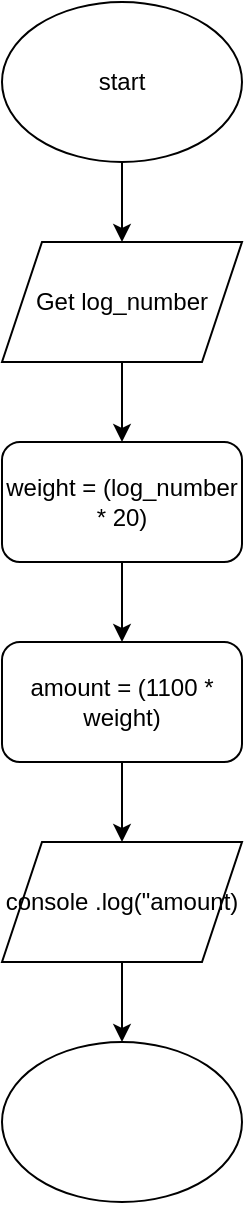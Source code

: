 <mxfile>
    <diagram id="IwD7R-Wj_2u2OqOIJYah" name="Page-1">
        <mxGraphModel dx="1074" dy="757" grid="1" gridSize="10" guides="1" tooltips="1" connect="1" arrows="1" fold="1" page="1" pageScale="1" pageWidth="827" pageHeight="1169" math="0" shadow="0">
            <root>
                <mxCell id="0"/>
                <mxCell id="1" parent="0"/>
                <mxCell id="4" style="edgeStyle=none;html=1;" edge="1" parent="1" source="3">
                    <mxGeometry relative="1" as="geometry">
                        <mxPoint x="380" y="200" as="targetPoint"/>
                    </mxGeometry>
                </mxCell>
                <mxCell id="3" value="start" style="ellipse;whiteSpace=wrap;html=1;" vertex="1" parent="1">
                    <mxGeometry x="320" y="80" width="120" height="80" as="geometry"/>
                </mxCell>
                <mxCell id="6" style="edgeStyle=none;html=1;" edge="1" parent="1" source="5">
                    <mxGeometry relative="1" as="geometry">
                        <mxPoint x="380" y="300" as="targetPoint"/>
                    </mxGeometry>
                </mxCell>
                <mxCell id="5" value="Get log_number" style="shape=parallelogram;perimeter=parallelogramPerimeter;whiteSpace=wrap;html=1;fixedSize=1;" vertex="1" parent="1">
                    <mxGeometry x="320" y="200" width="120" height="60" as="geometry"/>
                </mxCell>
                <mxCell id="8" style="edgeStyle=none;html=1;" edge="1" parent="1" source="7">
                    <mxGeometry relative="1" as="geometry">
                        <mxPoint x="380" y="400" as="targetPoint"/>
                    </mxGeometry>
                </mxCell>
                <mxCell id="7" value="weight = (log_number * 20)" style="rounded=1;whiteSpace=wrap;html=1;" vertex="1" parent="1">
                    <mxGeometry x="320" y="300" width="120" height="60" as="geometry"/>
                </mxCell>
                <mxCell id="10" style="edgeStyle=none;html=1;" edge="1" parent="1" source="9">
                    <mxGeometry relative="1" as="geometry">
                        <mxPoint x="380" y="500" as="targetPoint"/>
                    </mxGeometry>
                </mxCell>
                <mxCell id="9" value="amount = (1100 * weight)" style="rounded=1;whiteSpace=wrap;html=1;" vertex="1" parent="1">
                    <mxGeometry x="320" y="400" width="120" height="60" as="geometry"/>
                </mxCell>
                <mxCell id="12" style="edgeStyle=none;html=1;" edge="1" parent="1" source="11">
                    <mxGeometry relative="1" as="geometry">
                        <mxPoint x="380" y="600" as="targetPoint"/>
                    </mxGeometry>
                </mxCell>
                <mxCell id="11" value="console .log(&quot;amount)" style="shape=parallelogram;perimeter=parallelogramPerimeter;whiteSpace=wrap;html=1;fixedSize=1;" vertex="1" parent="1">
                    <mxGeometry x="320" y="500" width="120" height="60" as="geometry"/>
                </mxCell>
                <mxCell id="14" value="" style="ellipse;whiteSpace=wrap;html=1;" vertex="1" parent="1">
                    <mxGeometry x="320" y="600" width="120" height="80" as="geometry"/>
                </mxCell>
            </root>
        </mxGraphModel>
    </diagram>
</mxfile>